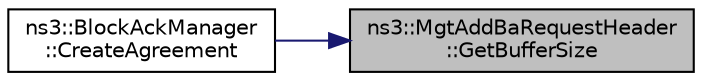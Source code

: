 digraph "ns3::MgtAddBaRequestHeader::GetBufferSize"
{
 // LATEX_PDF_SIZE
  edge [fontname="Helvetica",fontsize="10",labelfontname="Helvetica",labelfontsize="10"];
  node [fontname="Helvetica",fontsize="10",shape=record];
  rankdir="RL";
  Node1 [label="ns3::MgtAddBaRequestHeader\l::GetBufferSize",height=0.2,width=0.4,color="black", fillcolor="grey75", style="filled", fontcolor="black",tooltip="Return the buffer size."];
  Node1 -> Node2 [dir="back",color="midnightblue",fontsize="10",style="solid",fontname="Helvetica"];
  Node2 [label="ns3::BlockAckManager\l::CreateAgreement",height=0.2,width=0.4,color="black", fillcolor="white", style="filled",URL="$classns3_1_1_block_ack_manager.html#a44483ff8e6011faf1190dc0f178e66b7",tooltip=" "];
}

